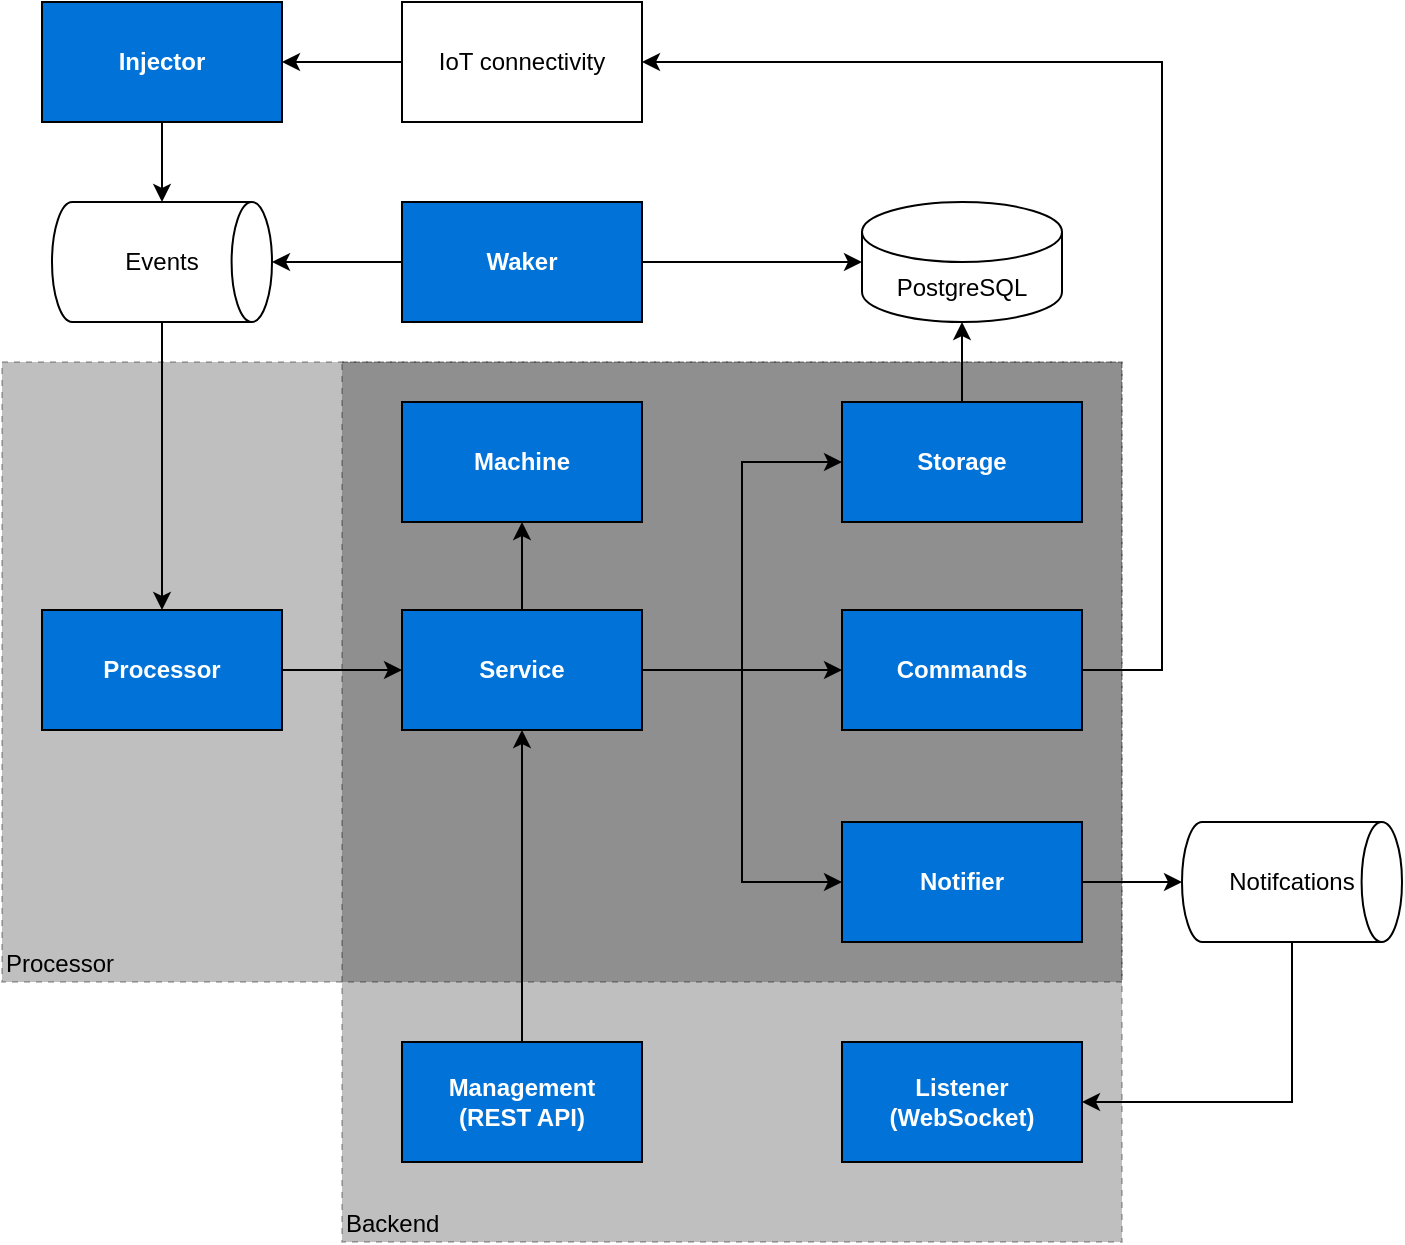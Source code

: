 <mxfile version="19.0.3" type="device"><diagram id="yGyggmq8upB35zSOwMKC" name="Page-1"><mxGraphModel dx="1422" dy="840" grid="1" gridSize="10" guides="1" tooltips="1" connect="1" arrows="1" fold="1" page="1" pageScale="1" pageWidth="1169" pageHeight="827" math="0" shadow="0"><root><mxCell id="0"/><mxCell id="1" parent="0"/><mxCell id="BuyFKLpDnN23bIpcLFV1-44" value="Processor" style="rounded=0;whiteSpace=wrap;html=1;fontColor=#000000;strokeWidth=1;fillColor=#000000;align=left;verticalAlign=bottom;strokeColor=default;opacity=25;dashed=1;" vertex="1" parent="1"><mxGeometry x="260" y="260" width="560" height="310" as="geometry"/></mxCell><mxCell id="BuyFKLpDnN23bIpcLFV1-34" value="Backend" style="rounded=0;whiteSpace=wrap;html=1;fontColor=#000000;strokeWidth=1;fillColor=#000000;align=left;verticalAlign=bottom;dashed=1;opacity=25;" vertex="1" parent="1"><mxGeometry x="430" y="260" width="390" height="440" as="geometry"/></mxCell><mxCell id="BuyFKLpDnN23bIpcLFV1-30" style="edgeStyle=orthogonalEdgeStyle;rounded=0;orthogonalLoop=1;jettySize=auto;html=1;fontColor=#000000;" edge="1" parent="1" source="BuyFKLpDnN23bIpcLFV1-2" target="BuyFKLpDnN23bIpcLFV1-28"><mxGeometry relative="1" as="geometry"/></mxCell><mxCell id="BuyFKLpDnN23bIpcLFV1-31" style="edgeStyle=orthogonalEdgeStyle;rounded=0;orthogonalLoop=1;jettySize=auto;html=1;fontColor=#000000;" edge="1" parent="1" source="BuyFKLpDnN23bIpcLFV1-2" target="BuyFKLpDnN23bIpcLFV1-13"><mxGeometry relative="1" as="geometry"/></mxCell><mxCell id="BuyFKLpDnN23bIpcLFV1-2" value="Waker" style="rounded=0;whiteSpace=wrap;html=1;fontColor=#FFFFFF;fillColor=#0072D8;fontStyle=1" vertex="1" parent="1"><mxGeometry x="460" y="180" width="120" height="60" as="geometry"/></mxCell><mxCell id="BuyFKLpDnN23bIpcLFV1-22" style="edgeStyle=orthogonalEdgeStyle;rounded=0;orthogonalLoop=1;jettySize=auto;html=1;fontColor=#000000;" edge="1" parent="1" source="BuyFKLpDnN23bIpcLFV1-3" target="BuyFKLpDnN23bIpcLFV1-21"><mxGeometry relative="1" as="geometry"/></mxCell><mxCell id="BuyFKLpDnN23bIpcLFV1-3" value="Notifier" style="rounded=0;whiteSpace=wrap;html=1;fontColor=#FFFFFF;fillColor=#0072D8;fontStyle=1" vertex="1" parent="1"><mxGeometry x="680" y="490" width="120" height="60" as="geometry"/></mxCell><mxCell id="BuyFKLpDnN23bIpcLFV1-4" value="Listener&lt;br&gt;(WebSocket)" style="rounded=0;whiteSpace=wrap;html=1;fontColor=#FFFFFF;fillColor=#0072D8;fontStyle=1" vertex="1" parent="1"><mxGeometry x="680" y="600" width="120" height="60" as="geometry"/></mxCell><mxCell id="BuyFKLpDnN23bIpcLFV1-29" style="edgeStyle=orthogonalEdgeStyle;rounded=0;orthogonalLoop=1;jettySize=auto;html=1;fontColor=#000000;" edge="1" parent="1" source="BuyFKLpDnN23bIpcLFV1-6" target="BuyFKLpDnN23bIpcLFV1-28"><mxGeometry relative="1" as="geometry"/></mxCell><mxCell id="BuyFKLpDnN23bIpcLFV1-6" value="Storage" style="rounded=0;whiteSpace=wrap;html=1;fontColor=#FFFFFF;fillColor=#0072D8;fontStyle=1" vertex="1" parent="1"><mxGeometry x="680" y="280" width="120" height="60" as="geometry"/></mxCell><mxCell id="BuyFKLpDnN23bIpcLFV1-7" value="Machine" style="rounded=0;whiteSpace=wrap;html=1;fontColor=#FFFFFF;fillColor=#0072D8;fontStyle=1" vertex="1" parent="1"><mxGeometry x="460" y="280" width="120" height="60" as="geometry"/></mxCell><mxCell id="BuyFKLpDnN23bIpcLFV1-18" style="edgeStyle=orthogonalEdgeStyle;rounded=0;orthogonalLoop=1;jettySize=auto;html=1;entryX=0;entryY=0.5;entryDx=0;entryDy=0;fontColor=#000000;" edge="1" parent="1" source="BuyFKLpDnN23bIpcLFV1-8" target="BuyFKLpDnN23bIpcLFV1-6"><mxGeometry relative="1" as="geometry"/></mxCell><mxCell id="BuyFKLpDnN23bIpcLFV1-24" style="edgeStyle=orthogonalEdgeStyle;rounded=0;orthogonalLoop=1;jettySize=auto;html=1;entryX=0;entryY=0.5;entryDx=0;entryDy=0;fontColor=#000000;" edge="1" parent="1" source="BuyFKLpDnN23bIpcLFV1-8" target="BuyFKLpDnN23bIpcLFV1-11"><mxGeometry relative="1" as="geometry"/></mxCell><mxCell id="BuyFKLpDnN23bIpcLFV1-25" style="edgeStyle=orthogonalEdgeStyle;rounded=0;orthogonalLoop=1;jettySize=auto;html=1;fontColor=#000000;" edge="1" parent="1" source="BuyFKLpDnN23bIpcLFV1-8" target="BuyFKLpDnN23bIpcLFV1-7"><mxGeometry relative="1" as="geometry"/></mxCell><mxCell id="BuyFKLpDnN23bIpcLFV1-40" style="edgeStyle=orthogonalEdgeStyle;rounded=0;orthogonalLoop=1;jettySize=auto;html=1;entryX=0;entryY=0.5;entryDx=0;entryDy=0;fontColor=#000000;" edge="1" parent="1" source="BuyFKLpDnN23bIpcLFV1-8" target="BuyFKLpDnN23bIpcLFV1-3"><mxGeometry relative="1" as="geometry"/></mxCell><mxCell id="BuyFKLpDnN23bIpcLFV1-8" value="Service" style="rounded=0;whiteSpace=wrap;html=1;fontColor=#FFFFFF;fillColor=#0072D8;fontStyle=1" vertex="1" parent="1"><mxGeometry x="460" y="384" width="120" height="60" as="geometry"/></mxCell><mxCell id="BuyFKLpDnN23bIpcLFV1-14" style="edgeStyle=orthogonalEdgeStyle;rounded=0;orthogonalLoop=1;jettySize=auto;html=1;fontColor=#000000;" edge="1" parent="1" source="BuyFKLpDnN23bIpcLFV1-9" target="BuyFKLpDnN23bIpcLFV1-13"><mxGeometry relative="1" as="geometry"/></mxCell><mxCell id="BuyFKLpDnN23bIpcLFV1-9" value="Injector" style="rounded=0;whiteSpace=wrap;html=1;fontColor=#FFFFFF;fillColor=#0072D8;fontStyle=1" vertex="1" parent="1"><mxGeometry x="280" y="80" width="120" height="60" as="geometry"/></mxCell><mxCell id="BuyFKLpDnN23bIpcLFV1-17" style="edgeStyle=orthogonalEdgeStyle;rounded=0;orthogonalLoop=1;jettySize=auto;html=1;entryX=0;entryY=0.5;entryDx=0;entryDy=0;fontColor=#000000;" edge="1" parent="1" source="BuyFKLpDnN23bIpcLFV1-10" target="BuyFKLpDnN23bIpcLFV1-8"><mxGeometry relative="1" as="geometry"/></mxCell><mxCell id="BuyFKLpDnN23bIpcLFV1-10" value="Processor" style="rounded=0;whiteSpace=wrap;html=1;fontColor=#FFFFFF;fillColor=#0072D8;fontStyle=1" vertex="1" parent="1"><mxGeometry x="280" y="384" width="120" height="60" as="geometry"/></mxCell><mxCell id="BuyFKLpDnN23bIpcLFV1-37" style="edgeStyle=orthogonalEdgeStyle;rounded=0;orthogonalLoop=1;jettySize=auto;html=1;entryX=1;entryY=0.5;entryDx=0;entryDy=0;fontColor=#000000;exitX=1;exitY=0.5;exitDx=0;exitDy=0;" edge="1" parent="1" source="BuyFKLpDnN23bIpcLFV1-11" target="BuyFKLpDnN23bIpcLFV1-35"><mxGeometry relative="1" as="geometry"><Array as="points"><mxPoint x="840" y="414"/><mxPoint x="840" y="110"/></Array></mxGeometry></mxCell><mxCell id="BuyFKLpDnN23bIpcLFV1-11" value="Commands" style="rounded=0;whiteSpace=wrap;html=1;fontColor=#FFFFFF;fillColor=#0072D8;fontStyle=1" vertex="1" parent="1"><mxGeometry x="680" y="384" width="120" height="60" as="geometry"/></mxCell><mxCell id="BuyFKLpDnN23bIpcLFV1-16" style="edgeStyle=orthogonalEdgeStyle;rounded=0;orthogonalLoop=1;jettySize=auto;html=1;fontColor=#000000;" edge="1" parent="1" source="BuyFKLpDnN23bIpcLFV1-13" target="BuyFKLpDnN23bIpcLFV1-10"><mxGeometry relative="1" as="geometry"/></mxCell><mxCell id="BuyFKLpDnN23bIpcLFV1-13" value="Events" style="strokeWidth=1;html=1;shape=mxgraph.flowchart.direct_data;whiteSpace=wrap;fontColor=#000000;fillColor=#FFFFFF;" vertex="1" parent="1"><mxGeometry x="285" y="180" width="110" height="60" as="geometry"/></mxCell><mxCell id="BuyFKLpDnN23bIpcLFV1-23" style="edgeStyle=orthogonalEdgeStyle;rounded=0;orthogonalLoop=1;jettySize=auto;html=1;fontColor=#000000;" edge="1" parent="1" source="BuyFKLpDnN23bIpcLFV1-21" target="BuyFKLpDnN23bIpcLFV1-4"><mxGeometry relative="1" as="geometry"><Array as="points"><mxPoint x="905" y="630"/></Array></mxGeometry></mxCell><mxCell id="BuyFKLpDnN23bIpcLFV1-21" value="Notifcations" style="strokeWidth=1;html=1;shape=mxgraph.flowchart.direct_data;whiteSpace=wrap;fontColor=#000000;fillColor=#FFFFFF;" vertex="1" parent="1"><mxGeometry x="850" y="490" width="110" height="60" as="geometry"/></mxCell><mxCell id="BuyFKLpDnN23bIpcLFV1-28" value="PostgreSQL" style="shape=cylinder3;whiteSpace=wrap;html=1;boundedLbl=1;backgroundOutline=1;size=15;fontColor=#000000;strokeWidth=1;fillColor=#FFFFFF;" vertex="1" parent="1"><mxGeometry x="690" y="180" width="100" height="60" as="geometry"/></mxCell><mxCell id="BuyFKLpDnN23bIpcLFV1-33" style="edgeStyle=orthogonalEdgeStyle;rounded=0;orthogonalLoop=1;jettySize=auto;html=1;fontColor=#000000;" edge="1" parent="1" source="BuyFKLpDnN23bIpcLFV1-32" target="BuyFKLpDnN23bIpcLFV1-8"><mxGeometry relative="1" as="geometry"/></mxCell><mxCell id="BuyFKLpDnN23bIpcLFV1-32" value="Management&lt;br&gt;(REST API)" style="rounded=0;whiteSpace=wrap;html=1;fontColor=#FFFFFF;fillColor=#0072D8;fontStyle=1" vertex="1" parent="1"><mxGeometry x="460" y="600" width="120" height="60" as="geometry"/></mxCell><mxCell id="BuyFKLpDnN23bIpcLFV1-36" style="edgeStyle=orthogonalEdgeStyle;rounded=0;orthogonalLoop=1;jettySize=auto;html=1;fontColor=#000000;" edge="1" parent="1" source="BuyFKLpDnN23bIpcLFV1-35" target="BuyFKLpDnN23bIpcLFV1-9"><mxGeometry relative="1" as="geometry"/></mxCell><mxCell id="BuyFKLpDnN23bIpcLFV1-35" value="IoT connectivity" style="rounded=0;whiteSpace=wrap;html=1;fontColor=#000000;fillColor=#FFFFFF;" vertex="1" parent="1"><mxGeometry x="460" y="80" width="120" height="60" as="geometry"/></mxCell></root></mxGraphModel></diagram></mxfile>